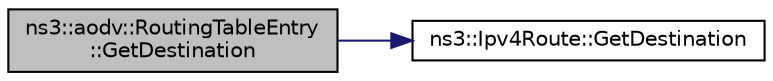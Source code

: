 digraph "ns3::aodv::RoutingTableEntry::GetDestination"
{
 // LATEX_PDF_SIZE
  edge [fontname="Helvetica",fontsize="10",labelfontname="Helvetica",labelfontsize="10"];
  node [fontname="Helvetica",fontsize="10",shape=record];
  rankdir="LR";
  Node1 [label="ns3::aodv::RoutingTableEntry\l::GetDestination",height=0.2,width=0.4,color="black", fillcolor="grey75", style="filled", fontcolor="black",tooltip="Get destination address function."];
  Node1 -> Node2 [color="midnightblue",fontsize="10",style="solid",fontname="Helvetica"];
  Node2 [label="ns3::Ipv4Route::GetDestination",height=0.2,width=0.4,color="black", fillcolor="white", style="filled",URL="$classns3_1_1_ipv4_route.html#a04dd58edab88c7d4cdf36719ec5ba729",tooltip=" "];
}
